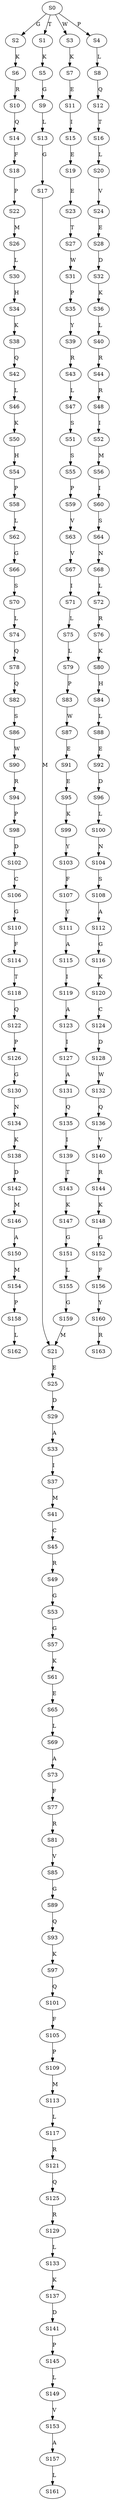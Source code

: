 strict digraph  {
	S0 -> S1 [ label = T ];
	S0 -> S2 [ label = G ];
	S0 -> S3 [ label = W ];
	S0 -> S4 [ label = P ];
	S1 -> S5 [ label = K ];
	S2 -> S6 [ label = K ];
	S3 -> S7 [ label = K ];
	S4 -> S8 [ label = L ];
	S5 -> S9 [ label = G ];
	S6 -> S10 [ label = R ];
	S7 -> S11 [ label = E ];
	S8 -> S12 [ label = Q ];
	S9 -> S13 [ label = L ];
	S10 -> S14 [ label = Q ];
	S11 -> S15 [ label = I ];
	S12 -> S16 [ label = T ];
	S13 -> S17 [ label = G ];
	S14 -> S18 [ label = F ];
	S15 -> S19 [ label = E ];
	S16 -> S20 [ label = L ];
	S17 -> S21 [ label = M ];
	S18 -> S22 [ label = P ];
	S19 -> S23 [ label = E ];
	S20 -> S24 [ label = V ];
	S21 -> S25 [ label = E ];
	S22 -> S26 [ label = M ];
	S23 -> S27 [ label = T ];
	S24 -> S28 [ label = E ];
	S25 -> S29 [ label = D ];
	S26 -> S30 [ label = L ];
	S27 -> S31 [ label = W ];
	S28 -> S32 [ label = D ];
	S29 -> S33 [ label = A ];
	S30 -> S34 [ label = H ];
	S31 -> S35 [ label = P ];
	S32 -> S36 [ label = K ];
	S33 -> S37 [ label = I ];
	S34 -> S38 [ label = K ];
	S35 -> S39 [ label = Y ];
	S36 -> S40 [ label = L ];
	S37 -> S41 [ label = M ];
	S38 -> S42 [ label = Q ];
	S39 -> S43 [ label = R ];
	S40 -> S44 [ label = R ];
	S41 -> S45 [ label = C ];
	S42 -> S46 [ label = L ];
	S43 -> S47 [ label = L ];
	S44 -> S48 [ label = R ];
	S45 -> S49 [ label = R ];
	S46 -> S50 [ label = K ];
	S47 -> S51 [ label = S ];
	S48 -> S52 [ label = I ];
	S49 -> S53 [ label = G ];
	S50 -> S54 [ label = H ];
	S51 -> S55 [ label = S ];
	S52 -> S56 [ label = M ];
	S53 -> S57 [ label = G ];
	S54 -> S58 [ label = P ];
	S55 -> S59 [ label = P ];
	S56 -> S60 [ label = I ];
	S57 -> S61 [ label = K ];
	S58 -> S62 [ label = L ];
	S59 -> S63 [ label = V ];
	S60 -> S64 [ label = S ];
	S61 -> S65 [ label = E ];
	S62 -> S66 [ label = G ];
	S63 -> S67 [ label = V ];
	S64 -> S68 [ label = N ];
	S65 -> S69 [ label = L ];
	S66 -> S70 [ label = S ];
	S67 -> S71 [ label = I ];
	S68 -> S72 [ label = L ];
	S69 -> S73 [ label = A ];
	S70 -> S74 [ label = L ];
	S71 -> S75 [ label = L ];
	S72 -> S76 [ label = R ];
	S73 -> S77 [ label = F ];
	S74 -> S78 [ label = Q ];
	S75 -> S79 [ label = L ];
	S76 -> S80 [ label = K ];
	S77 -> S81 [ label = R ];
	S78 -> S82 [ label = Q ];
	S79 -> S83 [ label = P ];
	S80 -> S84 [ label = H ];
	S81 -> S85 [ label = V ];
	S82 -> S86 [ label = S ];
	S83 -> S87 [ label = W ];
	S84 -> S88 [ label = L ];
	S85 -> S89 [ label = G ];
	S86 -> S90 [ label = W ];
	S87 -> S91 [ label = E ];
	S88 -> S92 [ label = E ];
	S89 -> S93 [ label = Q ];
	S90 -> S94 [ label = R ];
	S91 -> S95 [ label = E ];
	S92 -> S96 [ label = D ];
	S93 -> S97 [ label = K ];
	S94 -> S98 [ label = P ];
	S95 -> S99 [ label = K ];
	S96 -> S100 [ label = L ];
	S97 -> S101 [ label = Q ];
	S98 -> S102 [ label = D ];
	S99 -> S103 [ label = Y ];
	S100 -> S104 [ label = N ];
	S101 -> S105 [ label = F ];
	S102 -> S106 [ label = C ];
	S103 -> S107 [ label = F ];
	S104 -> S108 [ label = S ];
	S105 -> S109 [ label = P ];
	S106 -> S110 [ label = G ];
	S107 -> S111 [ label = Y ];
	S108 -> S112 [ label = A ];
	S109 -> S113 [ label = M ];
	S110 -> S114 [ label = F ];
	S111 -> S115 [ label = A ];
	S112 -> S116 [ label = G ];
	S113 -> S117 [ label = L ];
	S114 -> S118 [ label = T ];
	S115 -> S119 [ label = I ];
	S116 -> S120 [ label = K ];
	S117 -> S121 [ label = R ];
	S118 -> S122 [ label = Q ];
	S119 -> S123 [ label = A ];
	S120 -> S124 [ label = C ];
	S121 -> S125 [ label = Q ];
	S122 -> S126 [ label = P ];
	S123 -> S127 [ label = I ];
	S124 -> S128 [ label = D ];
	S125 -> S129 [ label = R ];
	S126 -> S130 [ label = G ];
	S127 -> S131 [ label = A ];
	S128 -> S132 [ label = W ];
	S129 -> S133 [ label = L ];
	S130 -> S134 [ label = N ];
	S131 -> S135 [ label = Q ];
	S132 -> S136 [ label = Q ];
	S133 -> S137 [ label = K ];
	S134 -> S138 [ label = K ];
	S135 -> S139 [ label = I ];
	S136 -> S140 [ label = V ];
	S137 -> S141 [ label = D ];
	S138 -> S142 [ label = D ];
	S139 -> S143 [ label = T ];
	S140 -> S144 [ label = R ];
	S141 -> S145 [ label = P ];
	S142 -> S146 [ label = M ];
	S143 -> S147 [ label = K ];
	S144 -> S148 [ label = K ];
	S145 -> S149 [ label = L ];
	S146 -> S150 [ label = A ];
	S147 -> S151 [ label = G ];
	S148 -> S152 [ label = G ];
	S149 -> S153 [ label = V ];
	S150 -> S154 [ label = M ];
	S151 -> S155 [ label = L ];
	S152 -> S156 [ label = F ];
	S153 -> S157 [ label = A ];
	S154 -> S158 [ label = P ];
	S155 -> S159 [ label = G ];
	S156 -> S160 [ label = Y ];
	S157 -> S161 [ label = L ];
	S158 -> S162 [ label = L ];
	S159 -> S21 [ label = M ];
	S160 -> S163 [ label = R ];
}
